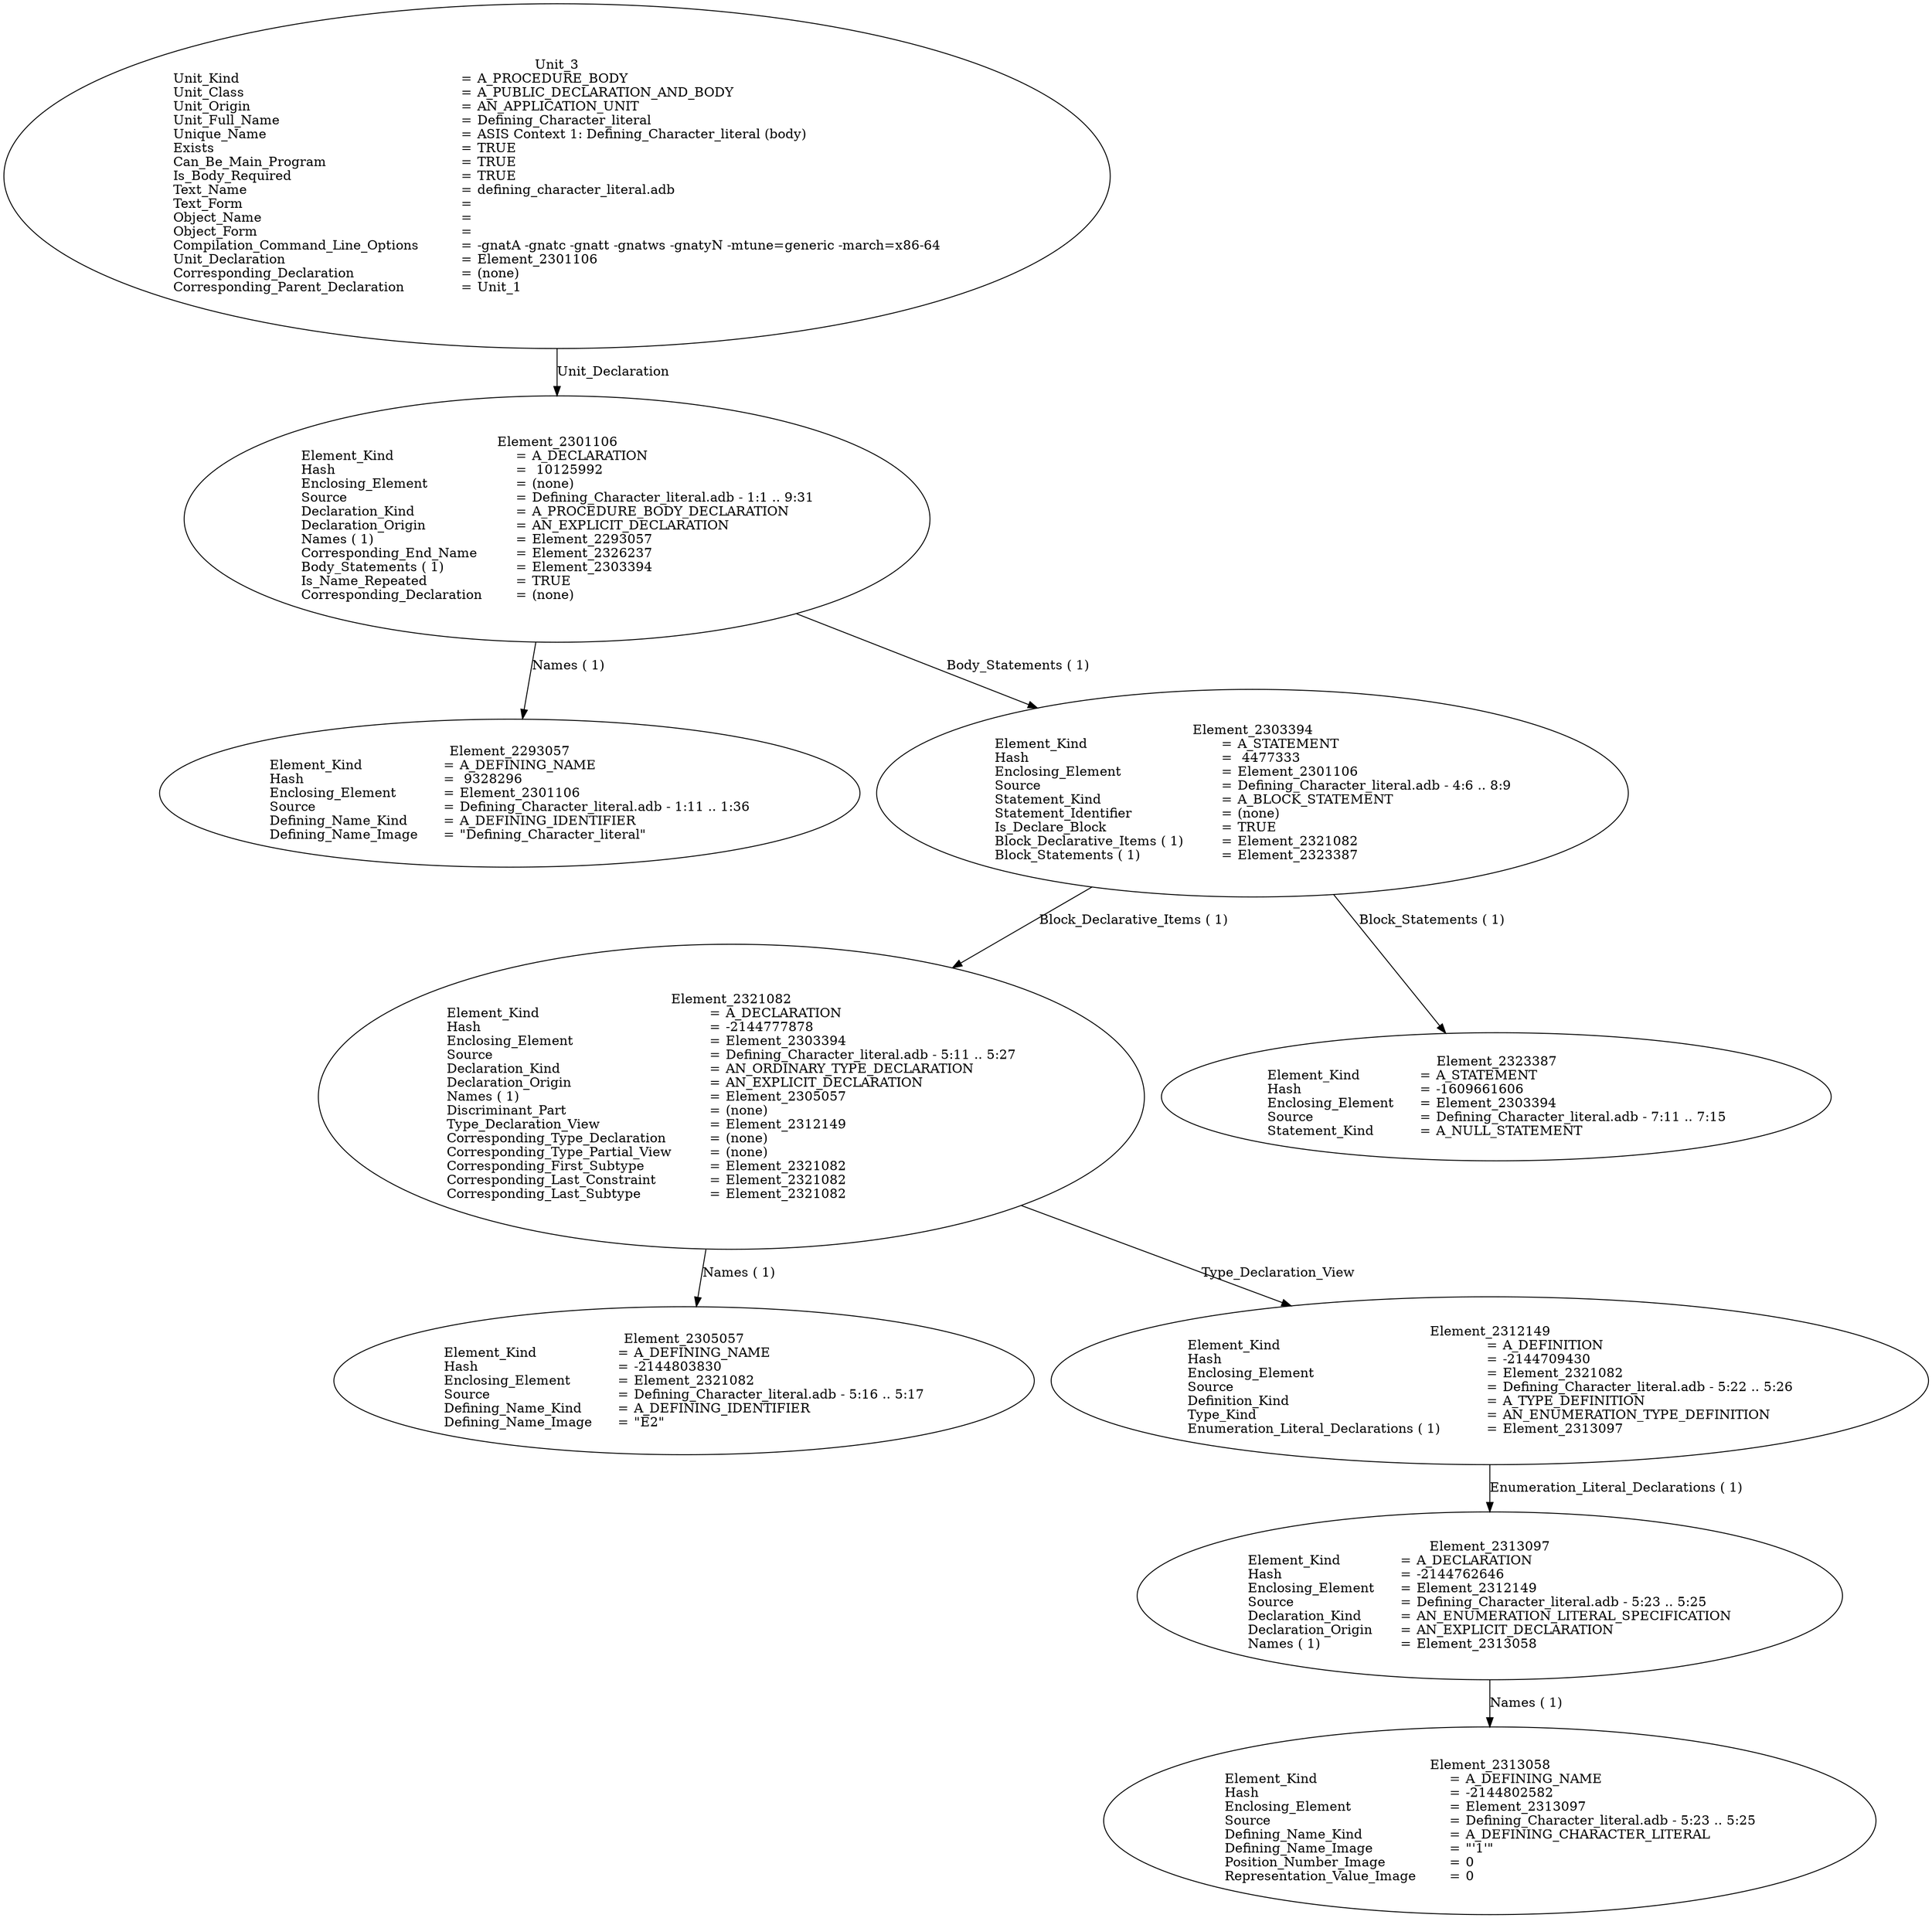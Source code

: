 digraph "defining_character_literal.adt" {
  Unit_3 -> Element_2301106
      [ label=Unit_Declaration ];
  Unit_3
      [ label=<<TABLE BORDER="0" CELLBORDER="0" CELLSPACING="0" CELLPADDING="0"> 
          <TR><TD COLSPAN="3">Unit_3</TD></TR>
          <TR><TD ALIGN="LEFT">Unit_Kind   </TD><TD> = </TD><TD ALIGN="LEFT">A_PROCEDURE_BODY</TD></TR>
          <TR><TD ALIGN="LEFT">Unit_Class   </TD><TD> = </TD><TD ALIGN="LEFT">A_PUBLIC_DECLARATION_AND_BODY</TD></TR>
          <TR><TD ALIGN="LEFT">Unit_Origin   </TD><TD> = </TD><TD ALIGN="LEFT">AN_APPLICATION_UNIT</TD></TR>
          <TR><TD ALIGN="LEFT">Unit_Full_Name    </TD><TD> = </TD><TD ALIGN="LEFT">Defining_Character_literal</TD></TR>
          <TR><TD ALIGN="LEFT">Unique_Name   </TD><TD> = </TD><TD ALIGN="LEFT">ASIS Context 1: Defining_Character_literal (body)</TD></TR>
          <TR><TD ALIGN="LEFT">Exists  </TD><TD> = </TD><TD ALIGN="LEFT">TRUE</TD></TR>
          <TR><TD ALIGN="LEFT">Can_Be_Main_Program     </TD><TD> = </TD><TD ALIGN="LEFT">TRUE</TD></TR>
          <TR><TD ALIGN="LEFT">Is_Body_Required     </TD><TD> = </TD><TD ALIGN="LEFT">TRUE</TD></TR>
          <TR><TD ALIGN="LEFT">Text_Name   </TD><TD> = </TD><TD ALIGN="LEFT">defining_character_literal.adb</TD></TR>
          <TR><TD ALIGN="LEFT">Text_Form   </TD><TD> = </TD><TD ALIGN="LEFT"></TD></TR>
          <TR><TD ALIGN="LEFT">Object_Name   </TD><TD> = </TD><TD ALIGN="LEFT"></TD></TR>
          <TR><TD ALIGN="LEFT">Object_Form   </TD><TD> = </TD><TD ALIGN="LEFT"></TD></TR>
          <TR><TD ALIGN="LEFT">Compilation_Command_Line_Options         </TD><TD> = </TD><TD ALIGN="LEFT">-gnatA -gnatc -gnatt -gnatws -gnatyN -mtune=generic -march=x86-64</TD></TR>
          <TR><TD ALIGN="LEFT">Unit_Declaration     </TD><TD> = </TD><TD ALIGN="LEFT">Element_2301106</TD></TR>
          <TR><TD ALIGN="LEFT">Corresponding_Declaration       </TD><TD> = </TD><TD ALIGN="LEFT">(none)</TD></TR>
          <TR><TD ALIGN="LEFT">Corresponding_Parent_Declaration         </TD><TD> = </TD><TD ALIGN="LEFT">Unit_1</TD></TR>
          </TABLE>> ];
  Element_2301106 -> Element_2293057
      [ label="Names ( 1)" ];
  Element_2301106 -> Element_2303394
      [ label="Body_Statements ( 1)" ];
  Element_2301106
      [ label=<<TABLE BORDER="0" CELLBORDER="0" CELLSPACING="0" CELLPADDING="0"> 
          <TR><TD COLSPAN="3">Element_2301106</TD></TR>
          <TR><TD ALIGN="LEFT">Element_Kind    </TD><TD> = </TD><TD ALIGN="LEFT">A_DECLARATION</TD></TR>
          <TR><TD ALIGN="LEFT">Hash  </TD><TD> = </TD><TD ALIGN="LEFT"> 10125992</TD></TR>
          <TR><TD ALIGN="LEFT">Enclosing_Element     </TD><TD> = </TD><TD ALIGN="LEFT">(none)</TD></TR>
          <TR><TD ALIGN="LEFT">Source  </TD><TD> = </TD><TD ALIGN="LEFT">Defining_Character_literal.adb - 1:1 .. 9:31</TD></TR>
          <TR><TD ALIGN="LEFT">Declaration_Kind     </TD><TD> = </TD><TD ALIGN="LEFT">A_PROCEDURE_BODY_DECLARATION</TD></TR>
          <TR><TD ALIGN="LEFT">Declaration_Origin     </TD><TD> = </TD><TD ALIGN="LEFT">AN_EXPLICIT_DECLARATION</TD></TR>
          <TR><TD ALIGN="LEFT">Names ( 1)   </TD><TD> = </TD><TD ALIGN="LEFT">Element_2293057</TD></TR>
          <TR><TD ALIGN="LEFT">Corresponding_End_Name      </TD><TD> = </TD><TD ALIGN="LEFT">Element_2326237</TD></TR>
          <TR><TD ALIGN="LEFT">Body_Statements ( 1)      </TD><TD> = </TD><TD ALIGN="LEFT">Element_2303394</TD></TR>
          <TR><TD ALIGN="LEFT">Is_Name_Repeated     </TD><TD> = </TD><TD ALIGN="LEFT">TRUE</TD></TR>
          <TR><TD ALIGN="LEFT">Corresponding_Declaration       </TD><TD> = </TD><TD ALIGN="LEFT">(none)</TD></TR>
          </TABLE>> ];
  Element_2293057
      [ label=<<TABLE BORDER="0" CELLBORDER="0" CELLSPACING="0" CELLPADDING="0"> 
          <TR><TD COLSPAN="3">Element_2293057</TD></TR>
          <TR><TD ALIGN="LEFT">Element_Kind    </TD><TD> = </TD><TD ALIGN="LEFT">A_DEFINING_NAME</TD></TR>
          <TR><TD ALIGN="LEFT">Hash  </TD><TD> = </TD><TD ALIGN="LEFT"> 9328296</TD></TR>
          <TR><TD ALIGN="LEFT">Enclosing_Element     </TD><TD> = </TD><TD ALIGN="LEFT">Element_2301106</TD></TR>
          <TR><TD ALIGN="LEFT">Source  </TD><TD> = </TD><TD ALIGN="LEFT">Defining_Character_literal.adb - 1:11 .. 1:36</TD></TR>
          <TR><TD ALIGN="LEFT">Defining_Name_Kind     </TD><TD> = </TD><TD ALIGN="LEFT">A_DEFINING_IDENTIFIER</TD></TR>
          <TR><TD ALIGN="LEFT">Defining_Name_Image     </TD><TD> = </TD><TD ALIGN="LEFT">"Defining_Character_literal"</TD></TR>
          </TABLE>> ];
  Element_2303394 -> Element_2321082
      [ label="Block_Declarative_Items ( 1)" ];
  Element_2303394 -> Element_2323387
      [ label="Block_Statements ( 1)" ];
  Element_2303394
      [ label=<<TABLE BORDER="0" CELLBORDER="0" CELLSPACING="0" CELLPADDING="0"> 
          <TR><TD COLSPAN="3">Element_2303394</TD></TR>
          <TR><TD ALIGN="LEFT">Element_Kind    </TD><TD> = </TD><TD ALIGN="LEFT">A_STATEMENT</TD></TR>
          <TR><TD ALIGN="LEFT">Hash  </TD><TD> = </TD><TD ALIGN="LEFT"> 4477333</TD></TR>
          <TR><TD ALIGN="LEFT">Enclosing_Element     </TD><TD> = </TD><TD ALIGN="LEFT">Element_2301106</TD></TR>
          <TR><TD ALIGN="LEFT">Source  </TD><TD> = </TD><TD ALIGN="LEFT">Defining_Character_literal.adb - 4:6 .. 8:9</TD></TR>
          <TR><TD ALIGN="LEFT">Statement_Kind    </TD><TD> = </TD><TD ALIGN="LEFT">A_BLOCK_STATEMENT</TD></TR>
          <TR><TD ALIGN="LEFT">Statement_Identifier      </TD><TD> = </TD><TD ALIGN="LEFT">(none)</TD></TR>
          <TR><TD ALIGN="LEFT">Is_Declare_Block     </TD><TD> = </TD><TD ALIGN="LEFT">TRUE</TD></TR>
          <TR><TD ALIGN="LEFT">Block_Declarative_Items ( 1)        </TD><TD> = </TD><TD ALIGN="LEFT">Element_2321082</TD></TR>
          <TR><TD ALIGN="LEFT">Block_Statements ( 1)      </TD><TD> = </TD><TD ALIGN="LEFT">Element_2323387</TD></TR>
          </TABLE>> ];
  Element_2321082 -> Element_2305057
      [ label="Names ( 1)" ];
  Element_2321082 -> Element_2312149
      [ label=Type_Declaration_View ];
  Element_2321082
      [ label=<<TABLE BORDER="0" CELLBORDER="0" CELLSPACING="0" CELLPADDING="0"> 
          <TR><TD COLSPAN="3">Element_2321082</TD></TR>
          <TR><TD ALIGN="LEFT">Element_Kind    </TD><TD> = </TD><TD ALIGN="LEFT">A_DECLARATION</TD></TR>
          <TR><TD ALIGN="LEFT">Hash  </TD><TD> = </TD><TD ALIGN="LEFT">-2144777878</TD></TR>
          <TR><TD ALIGN="LEFT">Enclosing_Element     </TD><TD> = </TD><TD ALIGN="LEFT">Element_2303394</TD></TR>
          <TR><TD ALIGN="LEFT">Source  </TD><TD> = </TD><TD ALIGN="LEFT">Defining_Character_literal.adb - 5:11 .. 5:27</TD></TR>
          <TR><TD ALIGN="LEFT">Declaration_Kind     </TD><TD> = </TD><TD ALIGN="LEFT">AN_ORDINARY_TYPE_DECLARATION</TD></TR>
          <TR><TD ALIGN="LEFT">Declaration_Origin     </TD><TD> = </TD><TD ALIGN="LEFT">AN_EXPLICIT_DECLARATION</TD></TR>
          <TR><TD ALIGN="LEFT">Names ( 1)   </TD><TD> = </TD><TD ALIGN="LEFT">Element_2305057</TD></TR>
          <TR><TD ALIGN="LEFT">Discriminant_Part     </TD><TD> = </TD><TD ALIGN="LEFT">(none)</TD></TR>
          <TR><TD ALIGN="LEFT">Type_Declaration_View      </TD><TD> = </TD><TD ALIGN="LEFT">Element_2312149</TD></TR>
          <TR><TD ALIGN="LEFT">Corresponding_Type_Declaration        </TD><TD> = </TD><TD ALIGN="LEFT">(none)</TD></TR>
          <TR><TD ALIGN="LEFT">Corresponding_Type_Partial_View        </TD><TD> = </TD><TD ALIGN="LEFT">(none)</TD></TR>
          <TR><TD ALIGN="LEFT">Corresponding_First_Subtype       </TD><TD> = </TD><TD ALIGN="LEFT">Element_2321082</TD></TR>
          <TR><TD ALIGN="LEFT">Corresponding_Last_Constraint        </TD><TD> = </TD><TD ALIGN="LEFT">Element_2321082</TD></TR>
          <TR><TD ALIGN="LEFT">Corresponding_Last_Subtype       </TD><TD> = </TD><TD ALIGN="LEFT">Element_2321082</TD></TR>
          </TABLE>> ];
  Element_2305057
      [ label=<<TABLE BORDER="0" CELLBORDER="0" CELLSPACING="0" CELLPADDING="0"> 
          <TR><TD COLSPAN="3">Element_2305057</TD></TR>
          <TR><TD ALIGN="LEFT">Element_Kind    </TD><TD> = </TD><TD ALIGN="LEFT">A_DEFINING_NAME</TD></TR>
          <TR><TD ALIGN="LEFT">Hash  </TD><TD> = </TD><TD ALIGN="LEFT">-2144803830</TD></TR>
          <TR><TD ALIGN="LEFT">Enclosing_Element     </TD><TD> = </TD><TD ALIGN="LEFT">Element_2321082</TD></TR>
          <TR><TD ALIGN="LEFT">Source  </TD><TD> = </TD><TD ALIGN="LEFT">Defining_Character_literal.adb - 5:16 .. 5:17</TD></TR>
          <TR><TD ALIGN="LEFT">Defining_Name_Kind     </TD><TD> = </TD><TD ALIGN="LEFT">A_DEFINING_IDENTIFIER</TD></TR>
          <TR><TD ALIGN="LEFT">Defining_Name_Image     </TD><TD> = </TD><TD ALIGN="LEFT">"E2"</TD></TR>
          </TABLE>> ];
  Element_2312149 -> Element_2313097
      [ label="Enumeration_Literal_Declarations ( 1)" ];
  Element_2312149
      [ label=<<TABLE BORDER="0" CELLBORDER="0" CELLSPACING="0" CELLPADDING="0"> 
          <TR><TD COLSPAN="3">Element_2312149</TD></TR>
          <TR><TD ALIGN="LEFT">Element_Kind    </TD><TD> = </TD><TD ALIGN="LEFT">A_DEFINITION</TD></TR>
          <TR><TD ALIGN="LEFT">Hash  </TD><TD> = </TD><TD ALIGN="LEFT">-2144709430</TD></TR>
          <TR><TD ALIGN="LEFT">Enclosing_Element     </TD><TD> = </TD><TD ALIGN="LEFT">Element_2321082</TD></TR>
          <TR><TD ALIGN="LEFT">Source  </TD><TD> = </TD><TD ALIGN="LEFT">Defining_Character_literal.adb - 5:22 .. 5:26</TD></TR>
          <TR><TD ALIGN="LEFT">Definition_Kind    </TD><TD> = </TD><TD ALIGN="LEFT">A_TYPE_DEFINITION</TD></TR>
          <TR><TD ALIGN="LEFT">Type_Kind   </TD><TD> = </TD><TD ALIGN="LEFT">AN_ENUMERATION_TYPE_DEFINITION</TD></TR>
          <TR><TD ALIGN="LEFT">Enumeration_Literal_Declarations ( 1)          </TD><TD> = </TD><TD ALIGN="LEFT">Element_2313097</TD></TR>
          </TABLE>> ];
  Element_2313097 -> Element_2313058
      [ label="Names ( 1)" ];
  Element_2313097
      [ label=<<TABLE BORDER="0" CELLBORDER="0" CELLSPACING="0" CELLPADDING="0"> 
          <TR><TD COLSPAN="3">Element_2313097</TD></TR>
          <TR><TD ALIGN="LEFT">Element_Kind    </TD><TD> = </TD><TD ALIGN="LEFT">A_DECLARATION</TD></TR>
          <TR><TD ALIGN="LEFT">Hash  </TD><TD> = </TD><TD ALIGN="LEFT">-2144762646</TD></TR>
          <TR><TD ALIGN="LEFT">Enclosing_Element     </TD><TD> = </TD><TD ALIGN="LEFT">Element_2312149</TD></TR>
          <TR><TD ALIGN="LEFT">Source  </TD><TD> = </TD><TD ALIGN="LEFT">Defining_Character_literal.adb - 5:23 .. 5:25</TD></TR>
          <TR><TD ALIGN="LEFT">Declaration_Kind     </TD><TD> = </TD><TD ALIGN="LEFT">AN_ENUMERATION_LITERAL_SPECIFICATION</TD></TR>
          <TR><TD ALIGN="LEFT">Declaration_Origin     </TD><TD> = </TD><TD ALIGN="LEFT">AN_EXPLICIT_DECLARATION</TD></TR>
          <TR><TD ALIGN="LEFT">Names ( 1)   </TD><TD> = </TD><TD ALIGN="LEFT">Element_2313058</TD></TR>
          </TABLE>> ];
  Element_2313058
      [ label=<<TABLE BORDER="0" CELLBORDER="0" CELLSPACING="0" CELLPADDING="0"> 
          <TR><TD COLSPAN="3">Element_2313058</TD></TR>
          <TR><TD ALIGN="LEFT">Element_Kind    </TD><TD> = </TD><TD ALIGN="LEFT">A_DEFINING_NAME</TD></TR>
          <TR><TD ALIGN="LEFT">Hash  </TD><TD> = </TD><TD ALIGN="LEFT">-2144802582</TD></TR>
          <TR><TD ALIGN="LEFT">Enclosing_Element     </TD><TD> = </TD><TD ALIGN="LEFT">Element_2313097</TD></TR>
          <TR><TD ALIGN="LEFT">Source  </TD><TD> = </TD><TD ALIGN="LEFT">Defining_Character_literal.adb - 5:23 .. 5:25</TD></TR>
          <TR><TD ALIGN="LEFT">Defining_Name_Kind     </TD><TD> = </TD><TD ALIGN="LEFT">A_DEFINING_CHARACTER_LITERAL</TD></TR>
          <TR><TD ALIGN="LEFT">Defining_Name_Image     </TD><TD> = </TD><TD ALIGN="LEFT">"'1'"</TD></TR>
          <TR><TD ALIGN="LEFT">Position_Number_Image      </TD><TD> = </TD><TD ALIGN="LEFT">0</TD></TR>
          <TR><TD ALIGN="LEFT">Representation_Value_Image       </TD><TD> = </TD><TD ALIGN="LEFT">0</TD></TR>
          </TABLE>> ];
  Element_2323387
      [ label=<<TABLE BORDER="0" CELLBORDER="0" CELLSPACING="0" CELLPADDING="0"> 
          <TR><TD COLSPAN="3">Element_2323387</TD></TR>
          <TR><TD ALIGN="LEFT">Element_Kind    </TD><TD> = </TD><TD ALIGN="LEFT">A_STATEMENT</TD></TR>
          <TR><TD ALIGN="LEFT">Hash  </TD><TD> = </TD><TD ALIGN="LEFT">-1609661606</TD></TR>
          <TR><TD ALIGN="LEFT">Enclosing_Element     </TD><TD> = </TD><TD ALIGN="LEFT">Element_2303394</TD></TR>
          <TR><TD ALIGN="LEFT">Source  </TD><TD> = </TD><TD ALIGN="LEFT">Defining_Character_literal.adb - 7:11 .. 7:15</TD></TR>
          <TR><TD ALIGN="LEFT">Statement_Kind    </TD><TD> = </TD><TD ALIGN="LEFT">A_NULL_STATEMENT</TD></TR>
          </TABLE>> ]
}
